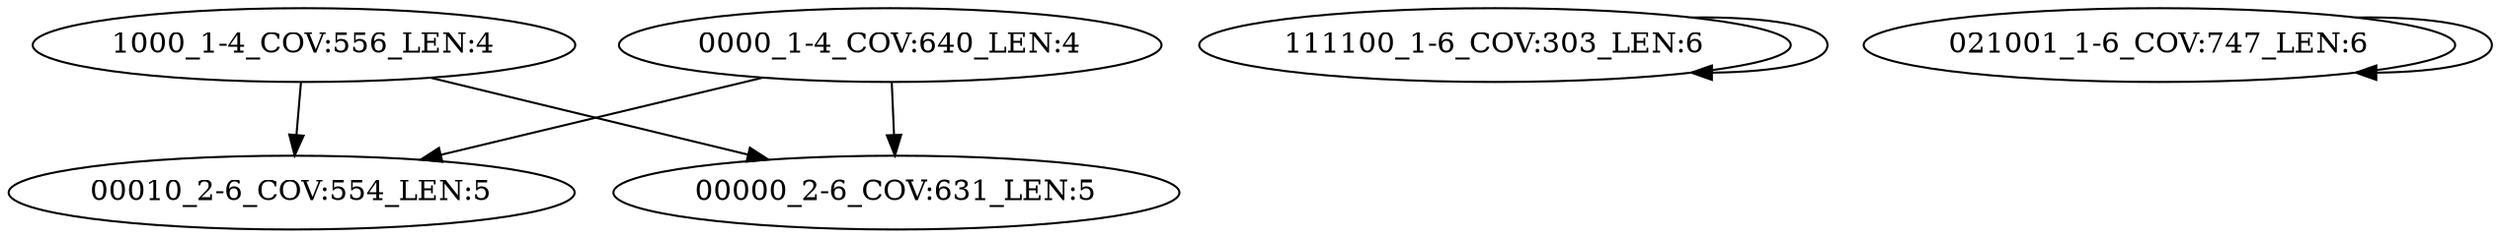digraph G {
    "1000_1-4_COV:556_LEN:4" -> "00010_2-6_COV:554_LEN:5";
    "1000_1-4_COV:556_LEN:4" -> "00000_2-6_COV:631_LEN:5";
    "0000_1-4_COV:640_LEN:4" -> "00010_2-6_COV:554_LEN:5";
    "0000_1-4_COV:640_LEN:4" -> "00000_2-6_COV:631_LEN:5";
    "111100_1-6_COV:303_LEN:6" -> "111100_1-6_COV:303_LEN:6";
    "021001_1-6_COV:747_LEN:6" -> "021001_1-6_COV:747_LEN:6";
}
